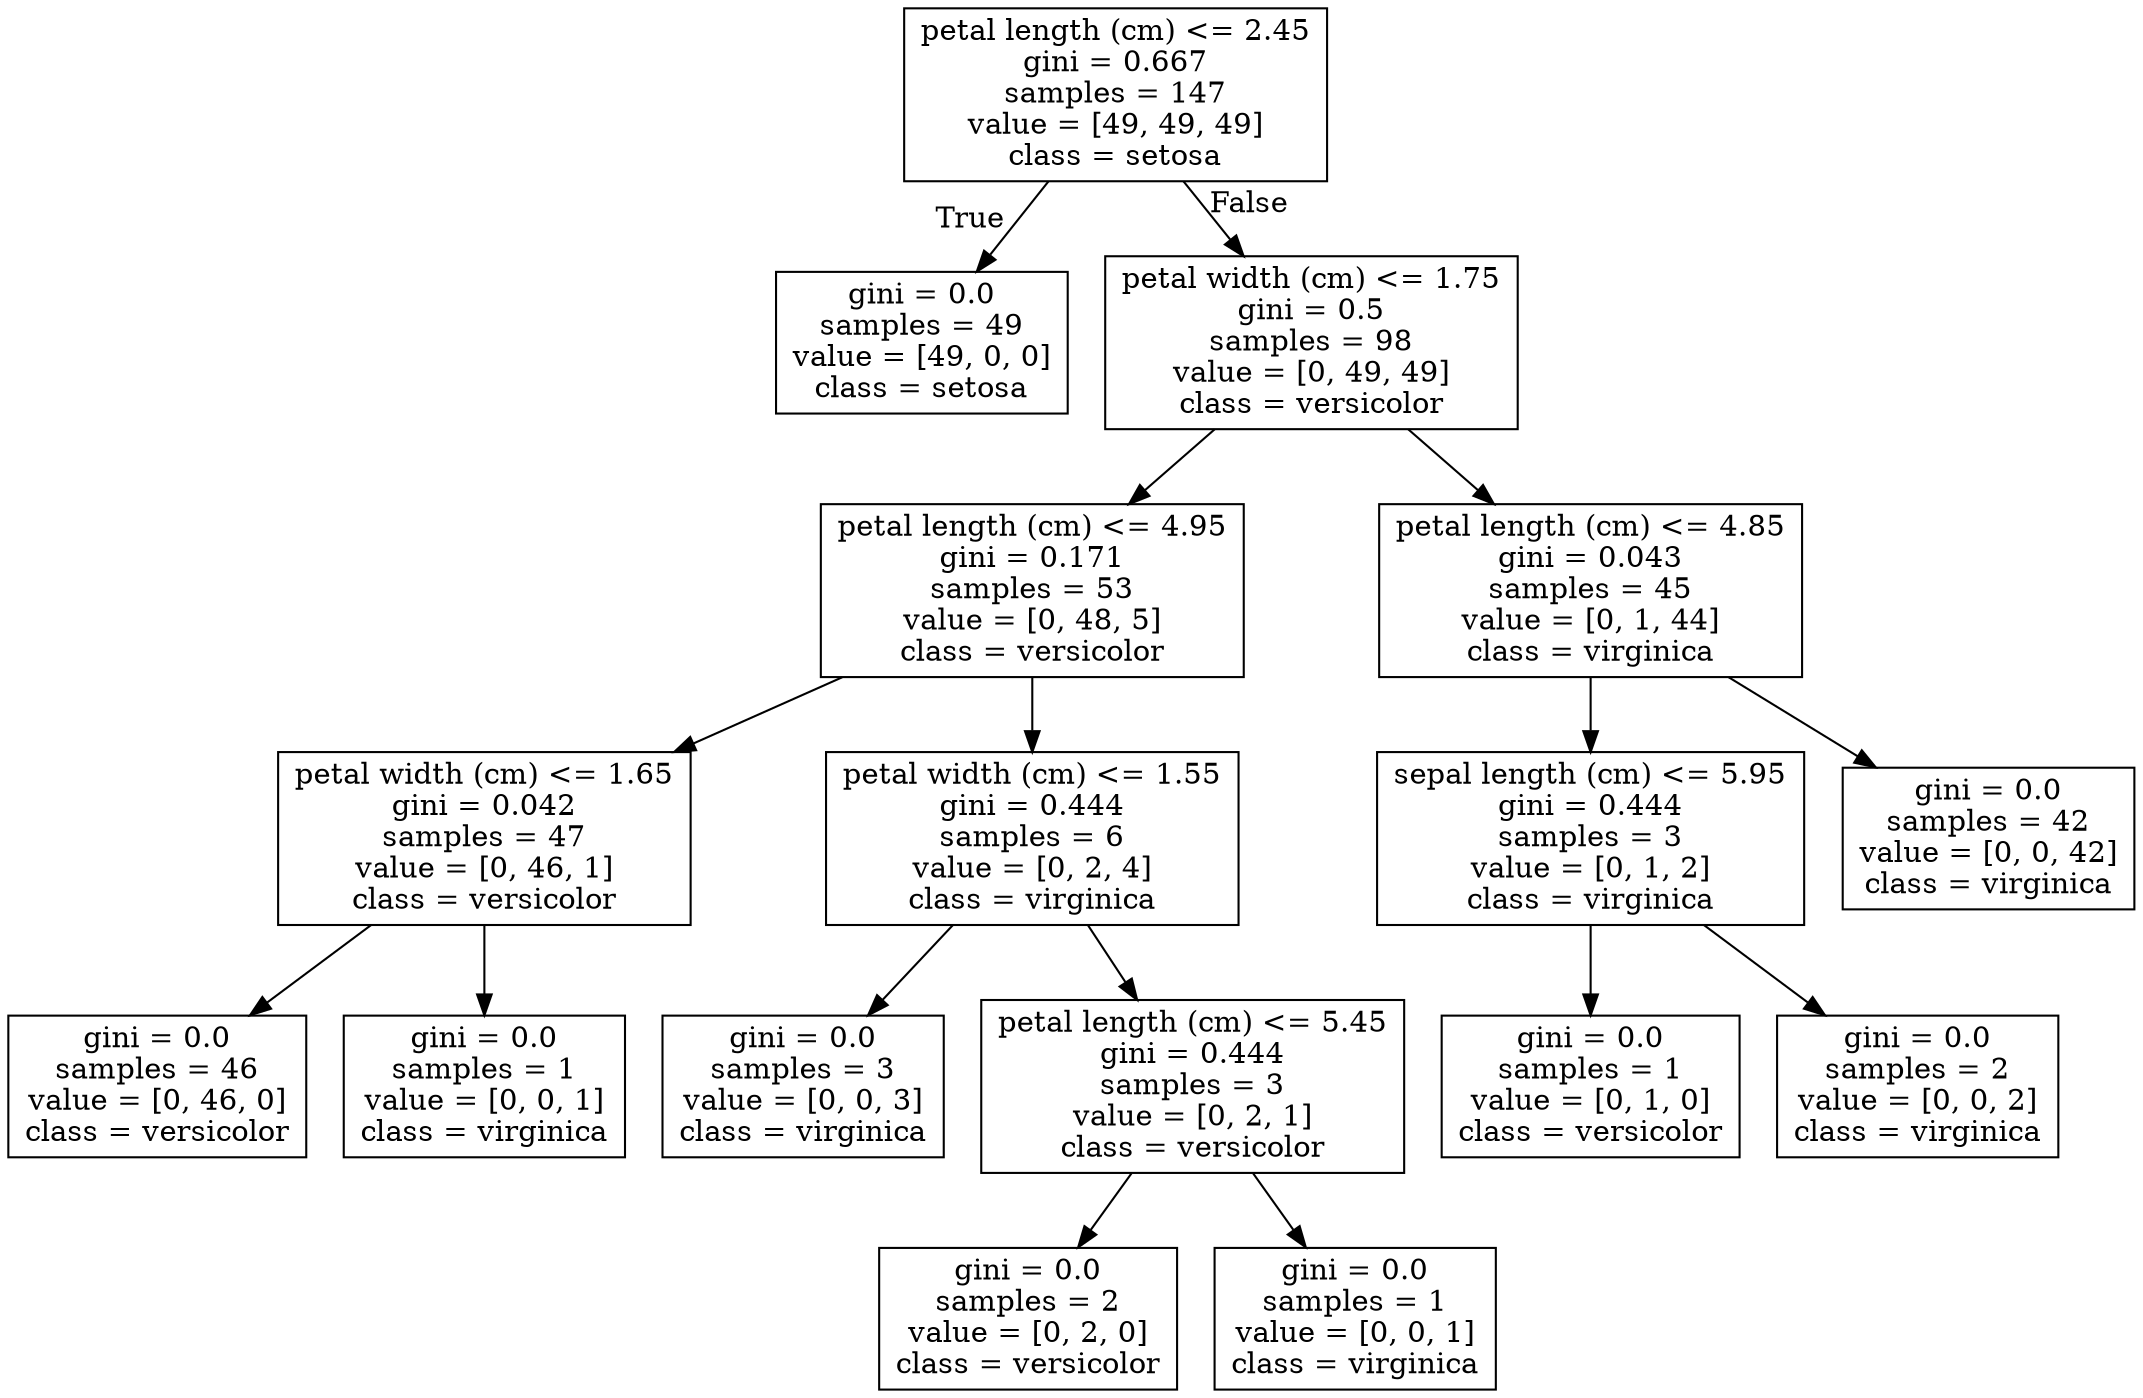 digraph Tree {
node [shape=box] ;
0 [label="petal length (cm) <= 2.45\ngini = 0.667\nsamples = 147\nvalue = [49, 49, 49]\nclass = setosa"] ;
1 [label="gini = 0.0\nsamples = 49\nvalue = [49, 0, 0]\nclass = setosa"] ;
0 -> 1 [labeldistance=2.5, labelangle=45, headlabel="True"] ;
2 [label="petal width (cm) <= 1.75\ngini = 0.5\nsamples = 98\nvalue = [0, 49, 49]\nclass = versicolor"] ;
0 -> 2 [labeldistance=2.5, labelangle=-45, headlabel="False"] ;
3 [label="petal length (cm) <= 4.95\ngini = 0.171\nsamples = 53\nvalue = [0, 48, 5]\nclass = versicolor"] ;
2 -> 3 ;
4 [label="petal width (cm) <= 1.65\ngini = 0.042\nsamples = 47\nvalue = [0, 46, 1]\nclass = versicolor"] ;
3 -> 4 ;
5 [label="gini = 0.0\nsamples = 46\nvalue = [0, 46, 0]\nclass = versicolor"] ;
4 -> 5 ;
6 [label="gini = 0.0\nsamples = 1\nvalue = [0, 0, 1]\nclass = virginica"] ;
4 -> 6 ;
7 [label="petal width (cm) <= 1.55\ngini = 0.444\nsamples = 6\nvalue = [0, 2, 4]\nclass = virginica"] ;
3 -> 7 ;
8 [label="gini = 0.0\nsamples = 3\nvalue = [0, 0, 3]\nclass = virginica"] ;
7 -> 8 ;
9 [label="petal length (cm) <= 5.45\ngini = 0.444\nsamples = 3\nvalue = [0, 2, 1]\nclass = versicolor"] ;
7 -> 9 ;
10 [label="gini = 0.0\nsamples = 2\nvalue = [0, 2, 0]\nclass = versicolor"] ;
9 -> 10 ;
11 [label="gini = 0.0\nsamples = 1\nvalue = [0, 0, 1]\nclass = virginica"] ;
9 -> 11 ;
12 [label="petal length (cm) <= 4.85\ngini = 0.043\nsamples = 45\nvalue = [0, 1, 44]\nclass = virginica"] ;
2 -> 12 ;
13 [label="sepal length (cm) <= 5.95\ngini = 0.444\nsamples = 3\nvalue = [0, 1, 2]\nclass = virginica"] ;
12 -> 13 ;
14 [label="gini = 0.0\nsamples = 1\nvalue = [0, 1, 0]\nclass = versicolor"] ;
13 -> 14 ;
15 [label="gini = 0.0\nsamples = 2\nvalue = [0, 0, 2]\nclass = virginica"] ;
13 -> 15 ;
16 [label="gini = 0.0\nsamples = 42\nvalue = [0, 0, 42]\nclass = virginica"] ;
12 -> 16 ;
}